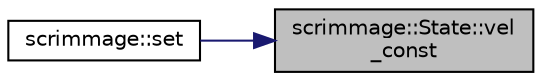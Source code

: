 digraph "scrimmage::State::vel_const"
{
 // LATEX_PDF_SIZE
  edge [fontname="Helvetica",fontsize="10",labelfontname="Helvetica",labelfontsize="10"];
  node [fontname="Helvetica",fontsize="10",shape=record];
  rankdir="RL";
  Node1 [label="scrimmage::State::vel\l_const",height=0.2,width=0.4,color="black", fillcolor="grey75", style="filled", fontcolor="black",tooltip=" "];
  Node1 -> Node2 [dir="back",color="midnightblue",fontsize="10",style="solid",fontname="Helvetica"];
  Node2 [label="scrimmage::set",height=0.2,width=0.4,color="black", fillcolor="white", style="filled",URL="$namespacescrimmage.html#afc9efe49ca64132c8248c5bba5b595c0",tooltip=" "];
}
